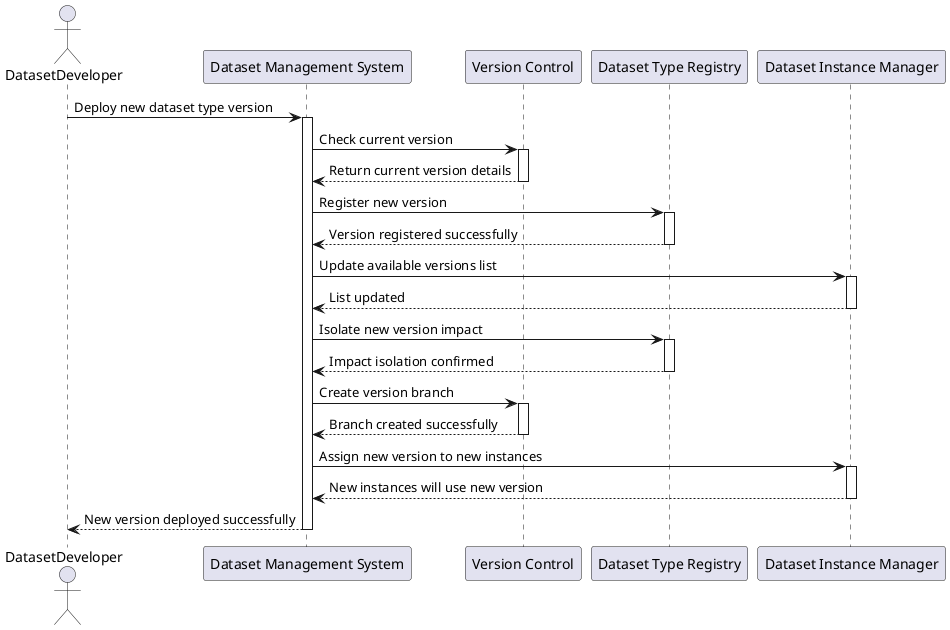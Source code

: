 @startuml
actor DatasetDeveloper as Developer
participant "Dataset Management System" as DMS
participant "Version Control" as VC
participant "Dataset Type Registry" as DTR
participant "Dataset Instance Manager" as DIM

Developer -> DMS : Deploy new dataset type version
activate DMS

DMS -> VC : Check current version
activate VC
VC --> DMS : Return current version details
deactivate VC

DMS -> DTR : Register new version
activate DTR
DTR --> DMS : Version registered successfully
deactivate DTR

DMS -> DIM : Update available versions list
activate DIM
DIM --> DMS : List updated
deactivate DIM

DMS -> DTR : Isolate new version impact
activate DTR
DTR --> DMS : Impact isolation confirmed
deactivate DTR

DMS -> VC : Create version branch
activate VC
VC --> DMS : Branch created successfully
deactivate VC

DMS -> DIM : Assign new version to new instances
activate DIM
DIM --> DMS : New instances will use new version
deactivate DIM

DMS --> Developer : New version deployed successfully
deactivate DMS

@enduml